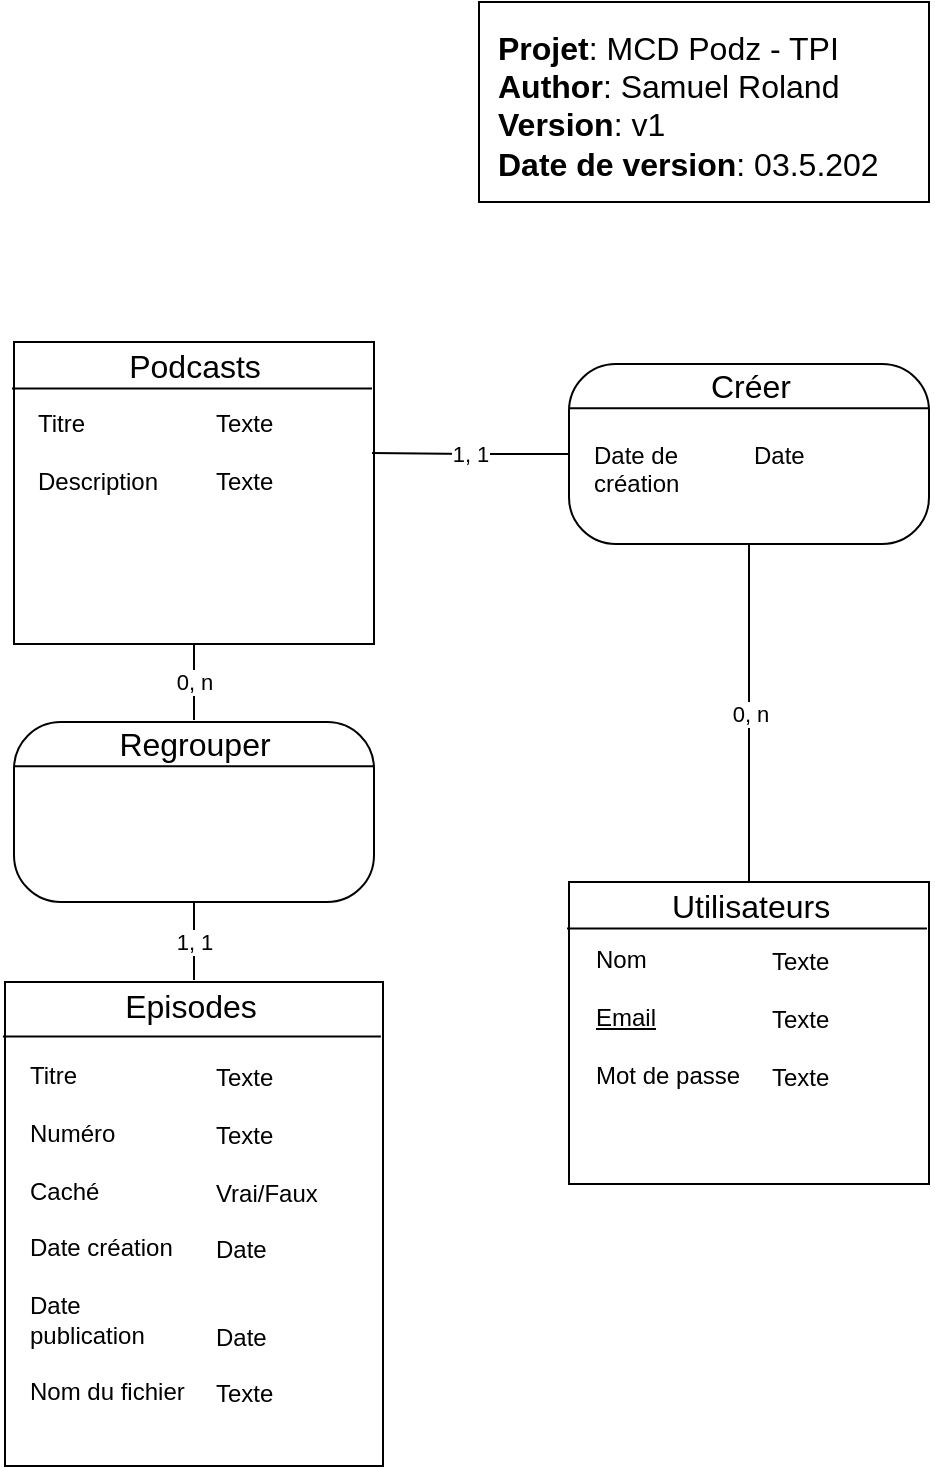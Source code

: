 <mxfile version="16.5.1" type="device"><diagram id="tUtl0Pk_tJ0vZspufhJN" name="MCD"><mxGraphModel dx="-33" dy="909" grid="1" gridSize="10" guides="1" tooltips="1" connect="1" arrows="1" fold="1" page="1" pageScale="1" pageWidth="827" pageHeight="1169" math="0" shadow="0"><root><mxCell id="0"/><mxCell id="1" parent="0"/><mxCell id="N3KVmiO5ek9wjRlhwsjU-1" value="&lt;b&gt;Projet&lt;/b&gt;: MCD Podz - TPI&lt;br&gt;&lt;b&gt;Author&lt;/b&gt;: Samuel Roland&lt;br&gt;&lt;b&gt;Version&lt;/b&gt;: v1&lt;br&gt;&lt;b&gt;Date de version&lt;/b&gt;: 03.5.202" style="rounded=0;whiteSpace=wrap;html=1;align=left;verticalAlign=top;fontSize=16;spacingTop=0;spacing=9;" parent="1" vertex="1"><mxGeometry x="1243.5" y="360" width="225" height="100" as="geometry"/></mxCell><mxCell id="N3KVmiO5ek9wjRlhwsjU-242" value="" style="group" parent="1" vertex="1" connectable="0"><mxGeometry x="1288.5" y="800" width="180" height="151" as="geometry"/></mxCell><mxCell id="N3KVmiO5ek9wjRlhwsjU-230" value="" style="group" parent="N3KVmiO5ek9wjRlhwsjU-242" vertex="1" connectable="0"><mxGeometry width="180" height="151" as="geometry"/></mxCell><mxCell id="N3KVmiO5ek9wjRlhwsjU-231" value="" style="group" parent="N3KVmiO5ek9wjRlhwsjU-230" vertex="1" connectable="0"><mxGeometry width="180" height="151" as="geometry"/></mxCell><mxCell id="N3KVmiO5ek9wjRlhwsjU-232" value="" style="group" parent="N3KVmiO5ek9wjRlhwsjU-231" vertex="1" connectable="0"><mxGeometry width="180" height="151" as="geometry"/></mxCell><mxCell id="N3KVmiO5ek9wjRlhwsjU-233" value="" style="group" parent="N3KVmiO5ek9wjRlhwsjU-232" vertex="1" connectable="0"><mxGeometry width="180" height="151" as="geometry"/></mxCell><mxCell id="N3KVmiO5ek9wjRlhwsjU-234" value="" style="group" parent="N3KVmiO5ek9wjRlhwsjU-233" vertex="1" connectable="0"><mxGeometry width="180" height="151" as="geometry"/></mxCell><mxCell id="N3KVmiO5ek9wjRlhwsjU-235" value="" style="rounded=0;whiteSpace=wrap;html=1;" parent="N3KVmiO5ek9wjRlhwsjU-234" vertex="1"><mxGeometry width="180" height="151" as="geometry"/></mxCell><mxCell id="N3KVmiO5ek9wjRlhwsjU-236" value="Utilisateurs" style="text;html=1;resizable=0;points=[];autosize=1;align=center;verticalAlign=top;spacingTop=-4;fontSize=16;" parent="N3KVmiO5ek9wjRlhwsjU-234" vertex="1"><mxGeometry x="45" width="90" height="20" as="geometry"/></mxCell><mxCell id="N3KVmiO5ek9wjRlhwsjU-237" value="" style="endArrow=none;html=1;fontSize=16;" parent="N3KVmiO5ek9wjRlhwsjU-234" edge="1"><mxGeometry width="50" height="50" relative="1" as="geometry"><mxPoint x="-1" y="23.257" as="sourcePoint"/><mxPoint x="179" y="23.257" as="targetPoint"/></mxGeometry></mxCell><mxCell id="N3KVmiO5ek9wjRlhwsjU-238" value="Nom&lt;br&gt;&lt;br&gt;&lt;u&gt;Email&lt;br&gt;&lt;/u&gt;&lt;br&gt;Mot de passe" style="text;html=1;strokeColor=none;fillColor=none;align=left;verticalAlign=top;whiteSpace=wrap;rounded=0;" parent="N3KVmiO5ek9wjRlhwsjU-234" vertex="1"><mxGeometry x="11" y="25.121" width="80" height="57.276" as="geometry"/></mxCell><mxCell id="N3KVmiO5ek9wjRlhwsjU-239" value="Texte&lt;br&gt;&lt;br&gt;Texte&lt;br&gt;&lt;br&gt;Texte" style="text;html=1;strokeColor=none;fillColor=none;align=left;verticalAlign=top;whiteSpace=wrap;rounded=0;" parent="N3KVmiO5ek9wjRlhwsjU-234" vertex="1"><mxGeometry x="99" y="25.592" width="80" height="57.797" as="geometry"/></mxCell><mxCell id="C72kemqLm_BVa6l-Eu8u-19" value="" style="group" parent="1" vertex="1" connectable="0"><mxGeometry x="1288.5" y="541" width="180" height="148.207" as="geometry"/></mxCell><mxCell id="C72kemqLm_BVa6l-Eu8u-20" value="" style="rounded=1;whiteSpace=wrap;html=1;fontSize=16;align=left;arcSize=26;" parent="C72kemqLm_BVa6l-Eu8u-19" vertex="1"><mxGeometry width="180" height="90" as="geometry"/></mxCell><mxCell id="C72kemqLm_BVa6l-Eu8u-21" value="Créer" style="text;html=1;resizable=0;points=[];autosize=1;align=center;verticalAlign=top;spacingTop=-4;fontSize=16;" parent="C72kemqLm_BVa6l-Eu8u-19" vertex="1"><mxGeometry x="60" y="-1" width="60" height="20" as="geometry"/></mxCell><mxCell id="C72kemqLm_BVa6l-Eu8u-22" value="" style="endArrow=none;html=1;fontSize=16;" parent="C72kemqLm_BVa6l-Eu8u-19" edge="1"><mxGeometry width="50" height="50" relative="1" as="geometry"><mxPoint y="22.157" as="sourcePoint"/><mxPoint x="180" y="22.157" as="targetPoint"/></mxGeometry></mxCell><mxCell id="C72kemqLm_BVa6l-Eu8u-23" value="Date de création" style="text;html=1;strokeColor=none;fillColor=none;align=left;verticalAlign=top;whiteSpace=wrap;rounded=0;" parent="C72kemqLm_BVa6l-Eu8u-19" vertex="1"><mxGeometry x="10" y="32" width="80" height="48" as="geometry"/></mxCell><mxCell id="C72kemqLm_BVa6l-Eu8u-24" value="Date" style="text;html=1;strokeColor=none;fillColor=none;align=left;verticalAlign=top;whiteSpace=wrap;rounded=0;" parent="C72kemqLm_BVa6l-Eu8u-19" vertex="1"><mxGeometry x="90" y="32" width="80" height="48" as="geometry"/></mxCell><mxCell id="WVogPmGlOzK6obCPCf59-1" value="" style="group" parent="1" vertex="1" connectable="0"><mxGeometry x="1006.5" y="850" width="189" height="242" as="geometry"/></mxCell><mxCell id="WVogPmGlOzK6obCPCf59-2" value="" style="group" parent="WVogPmGlOzK6obCPCf59-1" vertex="1" connectable="0"><mxGeometry width="189" height="242" as="geometry"/></mxCell><mxCell id="WVogPmGlOzK6obCPCf59-3" value="" style="group" parent="WVogPmGlOzK6obCPCf59-2" vertex="1" connectable="0"><mxGeometry width="189" height="242" as="geometry"/></mxCell><mxCell id="WVogPmGlOzK6obCPCf59-4" value="" style="group" parent="WVogPmGlOzK6obCPCf59-3" vertex="1" connectable="0"><mxGeometry width="189" height="242" as="geometry"/></mxCell><mxCell id="WVogPmGlOzK6obCPCf59-5" value="" style="group" parent="WVogPmGlOzK6obCPCf59-4" vertex="1" connectable="0"><mxGeometry width="189" height="242" as="geometry"/></mxCell><mxCell id="WVogPmGlOzK6obCPCf59-6" value="" style="group" parent="WVogPmGlOzK6obCPCf59-5" vertex="1" connectable="0"><mxGeometry width="189" height="242" as="geometry"/></mxCell><mxCell id="WVogPmGlOzK6obCPCf59-7" value="" style="rounded=0;whiteSpace=wrap;html=1;" parent="WVogPmGlOzK6obCPCf59-6" vertex="1"><mxGeometry width="189" height="242" as="geometry"/></mxCell><mxCell id="WVogPmGlOzK6obCPCf59-8" value="Episodes" style="text;html=1;resizable=0;points=[];autosize=1;align=center;verticalAlign=top;spacingTop=-4;fontSize=16;" parent="WVogPmGlOzK6obCPCf59-6" vertex="1"><mxGeometry x="52.5" width="80" height="20" as="geometry"/></mxCell><mxCell id="WVogPmGlOzK6obCPCf59-9" value="" style="endArrow=none;html=1;fontSize=16;" parent="WVogPmGlOzK6obCPCf59-6" edge="1"><mxGeometry width="50" height="50" relative="1" as="geometry"><mxPoint x="-1.05" y="27.273" as="sourcePoint"/><mxPoint x="187.95" y="27.273" as="targetPoint"/></mxGeometry></mxCell><mxCell id="WVogPmGlOzK6obCPCf59-10" value="Titre&lt;br&gt;&lt;br&gt;Numéro&lt;br&gt;&lt;br&gt;Caché&lt;br&gt;&lt;br&gt;Date création&lt;br&gt;&lt;br&gt;Date publication&lt;br&gt;&lt;br&gt;Nom du fichier" style="text;html=1;strokeColor=none;fillColor=none;align=left;verticalAlign=top;whiteSpace=wrap;rounded=0;" parent="WVogPmGlOzK6obCPCf59-6" vertex="1"><mxGeometry x="10.5" y="33.465" width="84" height="91.793" as="geometry"/></mxCell><mxCell id="WVogPmGlOzK6obCPCf59-11" value="Texte&lt;br&gt;&lt;br&gt;Texte&lt;br&gt;&lt;br&gt;Vrai/Faux&lt;br&gt;&lt;br&gt;Date&lt;br&gt;&lt;br&gt;&lt;br&gt;Date&lt;br&gt;&lt;br&gt;Texte" style="text;html=1;strokeColor=none;fillColor=none;align=left;verticalAlign=top;whiteSpace=wrap;rounded=0;" parent="WVogPmGlOzK6obCPCf59-6" vertex="1"><mxGeometry x="103.95" y="33.617" width="84" height="92.628" as="geometry"/></mxCell><mxCell id="WVogPmGlOzK6obCPCf59-12" value="" style="group" parent="1" vertex="1" connectable="0"><mxGeometry x="1011" y="530" width="180" height="151" as="geometry"/></mxCell><mxCell id="WVogPmGlOzK6obCPCf59-13" value="" style="group" parent="WVogPmGlOzK6obCPCf59-12" vertex="1" connectable="0"><mxGeometry width="180" height="151" as="geometry"/></mxCell><mxCell id="WVogPmGlOzK6obCPCf59-14" value="" style="group" parent="WVogPmGlOzK6obCPCf59-13" vertex="1" connectable="0"><mxGeometry width="180" height="151" as="geometry"/></mxCell><mxCell id="WVogPmGlOzK6obCPCf59-15" value="" style="group" parent="WVogPmGlOzK6obCPCf59-14" vertex="1" connectable="0"><mxGeometry width="180" height="151" as="geometry"/></mxCell><mxCell id="WVogPmGlOzK6obCPCf59-16" value="" style="group" parent="WVogPmGlOzK6obCPCf59-15" vertex="1" connectable="0"><mxGeometry width="180" height="151" as="geometry"/></mxCell><mxCell id="WVogPmGlOzK6obCPCf59-17" value="" style="group" parent="WVogPmGlOzK6obCPCf59-16" vertex="1" connectable="0"><mxGeometry width="180" height="151" as="geometry"/></mxCell><mxCell id="WVogPmGlOzK6obCPCf59-18" value="" style="rounded=0;whiteSpace=wrap;html=1;" parent="WVogPmGlOzK6obCPCf59-17" vertex="1"><mxGeometry width="180" height="151" as="geometry"/></mxCell><mxCell id="WVogPmGlOzK6obCPCf59-19" value="Podcasts" style="text;html=1;resizable=0;points=[];autosize=1;align=center;verticalAlign=top;spacingTop=-4;fontSize=16;" parent="WVogPmGlOzK6obCPCf59-17" vertex="1"><mxGeometry x="50" width="80" height="20" as="geometry"/></mxCell><mxCell id="WVogPmGlOzK6obCPCf59-20" value="" style="endArrow=none;html=1;fontSize=16;" parent="WVogPmGlOzK6obCPCf59-17" edge="1"><mxGeometry width="50" height="50" relative="1" as="geometry"><mxPoint x="-1" y="23.257" as="sourcePoint"/><mxPoint x="179" y="23.257" as="targetPoint"/></mxGeometry></mxCell><mxCell id="WVogPmGlOzK6obCPCf59-21" value="Titre&lt;br&gt;&lt;br&gt;Description" style="text;html=1;strokeColor=none;fillColor=none;align=left;verticalAlign=top;whiteSpace=wrap;rounded=0;" parent="WVogPmGlOzK6obCPCf59-17" vertex="1"><mxGeometry x="10" y="27.121" width="80" height="57.276" as="geometry"/></mxCell><mxCell id="WVogPmGlOzK6obCPCf59-22" value="Texte&lt;br&gt;&lt;br&gt;Texte" style="text;html=1;strokeColor=none;fillColor=none;align=left;verticalAlign=top;whiteSpace=wrap;rounded=0;" parent="WVogPmGlOzK6obCPCf59-17" vertex="1"><mxGeometry x="99" y="26.592" width="80" height="57.797" as="geometry"/></mxCell><mxCell id="Z7Pm-WG_y5BMk670xJq5-2" value="0, n" style="edgeStyle=orthogonalEdgeStyle;rounded=0;orthogonalLoop=1;jettySize=auto;html=1;entryX=0.5;entryY=1;entryDx=0;entryDy=0;endArrow=none;endFill=0;" edge="1" parent="1" source="N3KVmiO5ek9wjRlhwsjU-236" target="C72kemqLm_BVa6l-Eu8u-20"><mxGeometry relative="1" as="geometry"/></mxCell><mxCell id="Z7Pm-WG_y5BMk670xJq5-3" value="1, 1" style="edgeStyle=orthogonalEdgeStyle;rounded=0;orthogonalLoop=1;jettySize=auto;html=1;exitX=0;exitY=0.5;exitDx=0;exitDy=0;entryX=1;entryY=0.5;entryDx=0;entryDy=0;endArrow=none;endFill=0;" edge="1" parent="1" source="C72kemqLm_BVa6l-Eu8u-20" target="WVogPmGlOzK6obCPCf59-22"><mxGeometry relative="1" as="geometry"/></mxCell><mxCell id="Z7Pm-WG_y5BMk670xJq5-5" value="" style="group" vertex="1" connectable="0" parent="1"><mxGeometry x="1011" y="720" width="180" height="148.207" as="geometry"/></mxCell><mxCell id="Z7Pm-WG_y5BMk670xJq5-6" value="" style="rounded=1;whiteSpace=wrap;html=1;fontSize=16;align=left;arcSize=26;" vertex="1" parent="Z7Pm-WG_y5BMk670xJq5-5"><mxGeometry width="180" height="90" as="geometry"/></mxCell><mxCell id="Z7Pm-WG_y5BMk670xJq5-7" value="Regrouper" style="text;html=1;resizable=0;points=[];autosize=1;align=center;verticalAlign=top;spacingTop=-4;fontSize=16;" vertex="1" parent="Z7Pm-WG_y5BMk670xJq5-5"><mxGeometry x="45" y="-1" width="90" height="20" as="geometry"/></mxCell><mxCell id="Z7Pm-WG_y5BMk670xJq5-8" value="" style="endArrow=none;html=1;fontSize=16;" edge="1" parent="Z7Pm-WG_y5BMk670xJq5-5"><mxGeometry width="50" height="50" relative="1" as="geometry"><mxPoint y="22.157" as="sourcePoint"/><mxPoint x="180" y="22.157" as="targetPoint"/></mxGeometry></mxCell><mxCell id="Z7Pm-WG_y5BMk670xJq5-9" value="&lt;br&gt;" style="text;html=1;strokeColor=none;fillColor=none;align=left;verticalAlign=top;whiteSpace=wrap;rounded=0;" vertex="1" parent="Z7Pm-WG_y5BMk670xJq5-5"><mxGeometry x="10" y="32" width="80" height="48" as="geometry"/></mxCell><mxCell id="Z7Pm-WG_y5BMk670xJq5-10" value="&lt;br&gt;" style="text;html=1;strokeColor=none;fillColor=none;align=left;verticalAlign=top;whiteSpace=wrap;rounded=0;" vertex="1" parent="Z7Pm-WG_y5BMk670xJq5-5"><mxGeometry x="90" y="32" width="80" height="48" as="geometry"/></mxCell><mxCell id="Z7Pm-WG_y5BMk670xJq5-11" value="0, n" style="edgeStyle=orthogonalEdgeStyle;rounded=0;orthogonalLoop=1;jettySize=auto;html=1;endArrow=none;endFill=0;" edge="1" parent="1" source="WVogPmGlOzK6obCPCf59-18" target="Z7Pm-WG_y5BMk670xJq5-7"><mxGeometry relative="1" as="geometry"/></mxCell><mxCell id="Z7Pm-WG_y5BMk670xJq5-12" value="1, 1" style="edgeStyle=orthogonalEdgeStyle;rounded=0;orthogonalLoop=1;jettySize=auto;html=1;entryX=0.525;entryY=-0.05;entryDx=0;entryDy=0;entryPerimeter=0;endArrow=none;endFill=0;" edge="1" parent="1" source="Z7Pm-WG_y5BMk670xJq5-6" target="WVogPmGlOzK6obCPCf59-8"><mxGeometry relative="1" as="geometry"/></mxCell></root></mxGraphModel></diagram></mxfile>